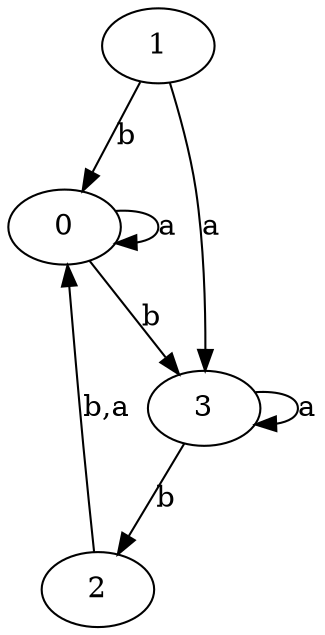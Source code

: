 digraph {
 ranksep=0.5;
 d2tdocpreamble = "\usetikzlibrary{automata}";
 d2tfigpreamble = "\tikzstyle{every state}= [ draw=blue!50,very thick,fill=blue!20]  \tikzstyle{auto}= [fill=white]";
 node [style="state"];
 edge [lblstyle="auto",topath="bend right", len=4  ]
  "0" [label="0",style = "state, accepting"];
  "1" [label="1",];
  "2" [label="2",];
  "3" [label="3",style = "state, initial"];
  "0" -> "0" [label="a",topath="loop above"];
  "0" -> "3" [label="b"];
  "1" -> "0" [label="b"];
  "1" -> "3" [label="a"];
  "2" -> "0" [label="b,a"];
  "3" -> "2" [label="b"];
  "3" -> "3" [label="a",topath="loop above"];
}